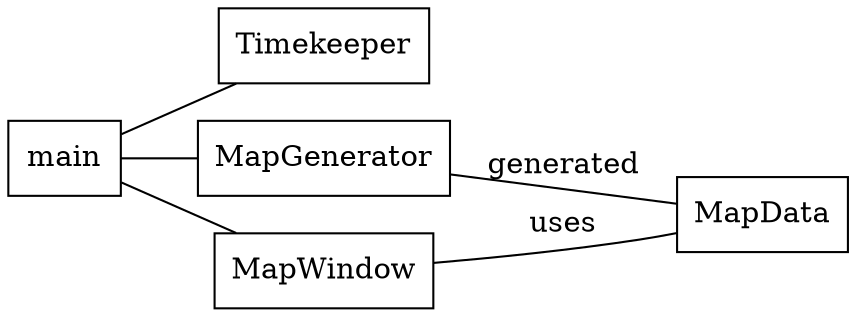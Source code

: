 graph overview {
  graph [
    rankdir=RL
  ]
  node [
    shape=rect
  ]

  Timekeeper -- main;
  MapGenerator -- main;
  MapWindow -- main;
  MapData -- MapGenerator [label=generated];
  MapData -- MapWindow [label=uses];
}
